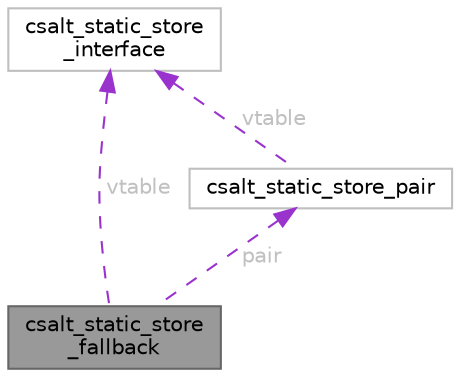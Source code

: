 digraph "csalt_static_store_fallback"
{
 // LATEX_PDF_SIZE
  bgcolor="transparent";
  edge [fontname=Helvetica,fontsize=10,labelfontname=Helvetica,labelfontsize=10];
  node [fontname=Helvetica,fontsize=10,shape=box,height=0.2,width=0.4];
  Node1 [id="Node000001",label="csalt_static_store\l_fallback",height=0.2,width=0.4,color="gray40", fillcolor="grey60", style="filled", fontcolor="black",tooltip="Implements a fallback mechanism for read operations."];
  Node2 -> Node1 [id="edge1_Node000001_Node000002",dir="back",color="darkorchid3",style="dashed",tooltip=" ",label=" vtable",fontcolor="grey" ];
  Node2 [id="Node000002",label="csalt_static_store\l_interface",height=0.2,width=0.4,color="grey75", fillcolor="white", style="filled",URL="$structcsalt__static__store__interface.html",tooltip=" "];
  Node3 -> Node1 [id="edge2_Node000001_Node000003",dir="back",color="darkorchid3",style="dashed",tooltip=" ",label=" pair",fontcolor="grey" ];
  Node3 [id="Node000003",label="csalt_static_store_pair",height=0.2,width=0.4,color="grey75", fillcolor="white", style="filled",URL="$structcsalt__static__store__pair.html",tooltip=" "];
  Node2 -> Node3 [id="edge3_Node000003_Node000002",dir="back",color="darkorchid3",style="dashed",tooltip=" ",label=" vtable",fontcolor="grey" ];
}
